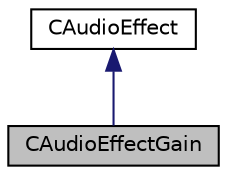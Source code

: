 digraph "CAudioEffectGain"
{
 // LATEX_PDF_SIZE
  edge [fontname="Helvetica",fontsize="10",labelfontname="Helvetica",labelfontsize="10"];
  node [fontname="Helvetica",fontsize="10",shape=record];
  Node1 [label="CAudioEffectGain",height=0.2,width=0.4,color="black", fillcolor="grey75", style="filled", fontcolor="black",tooltip="audio effect class for gain"];
  Node2 -> Node1 [dir="back",color="midnightblue",fontsize="10",style="solid",fontname="Helvetica"];
  Node2 [label="CAudioEffect",height=0.2,width=0.4,color="black", fillcolor="white", style="filled",URL="$class_c_audio_effect.html",tooltip="audio effect base class"];
}
